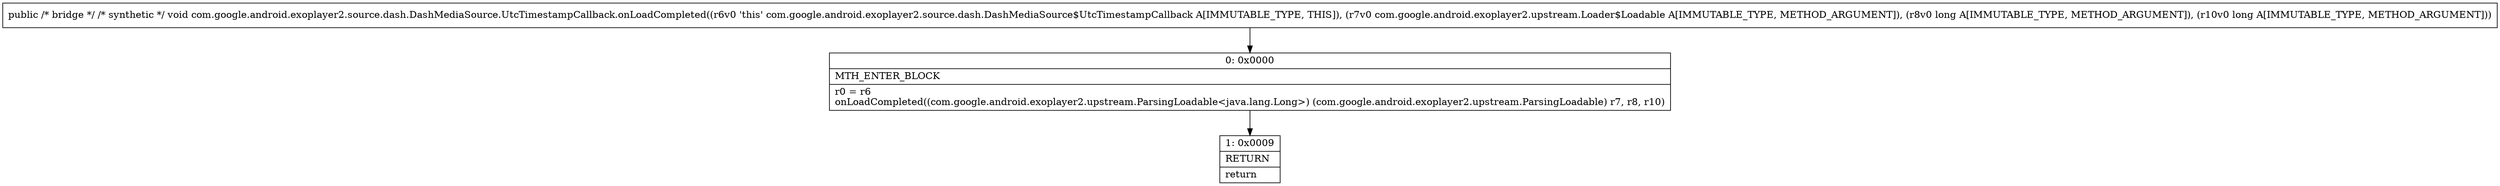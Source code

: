 digraph "CFG forcom.google.android.exoplayer2.source.dash.DashMediaSource.UtcTimestampCallback.onLoadCompleted(Lcom\/google\/android\/exoplayer2\/upstream\/Loader$Loadable;JJ)V" {
Node_0 [shape=record,label="{0\:\ 0x0000|MTH_ENTER_BLOCK\l|r0 = r6\lonLoadCompleted((com.google.android.exoplayer2.upstream.ParsingLoadable\<java.lang.Long\>) (com.google.android.exoplayer2.upstream.ParsingLoadable) r7, r8, r10)\l}"];
Node_1 [shape=record,label="{1\:\ 0x0009|RETURN\l|return\l}"];
MethodNode[shape=record,label="{public \/* bridge *\/ \/* synthetic *\/ void com.google.android.exoplayer2.source.dash.DashMediaSource.UtcTimestampCallback.onLoadCompleted((r6v0 'this' com.google.android.exoplayer2.source.dash.DashMediaSource$UtcTimestampCallback A[IMMUTABLE_TYPE, THIS]), (r7v0 com.google.android.exoplayer2.upstream.Loader$Loadable A[IMMUTABLE_TYPE, METHOD_ARGUMENT]), (r8v0 long A[IMMUTABLE_TYPE, METHOD_ARGUMENT]), (r10v0 long A[IMMUTABLE_TYPE, METHOD_ARGUMENT])) }"];
MethodNode -> Node_0;
Node_0 -> Node_1;
}

